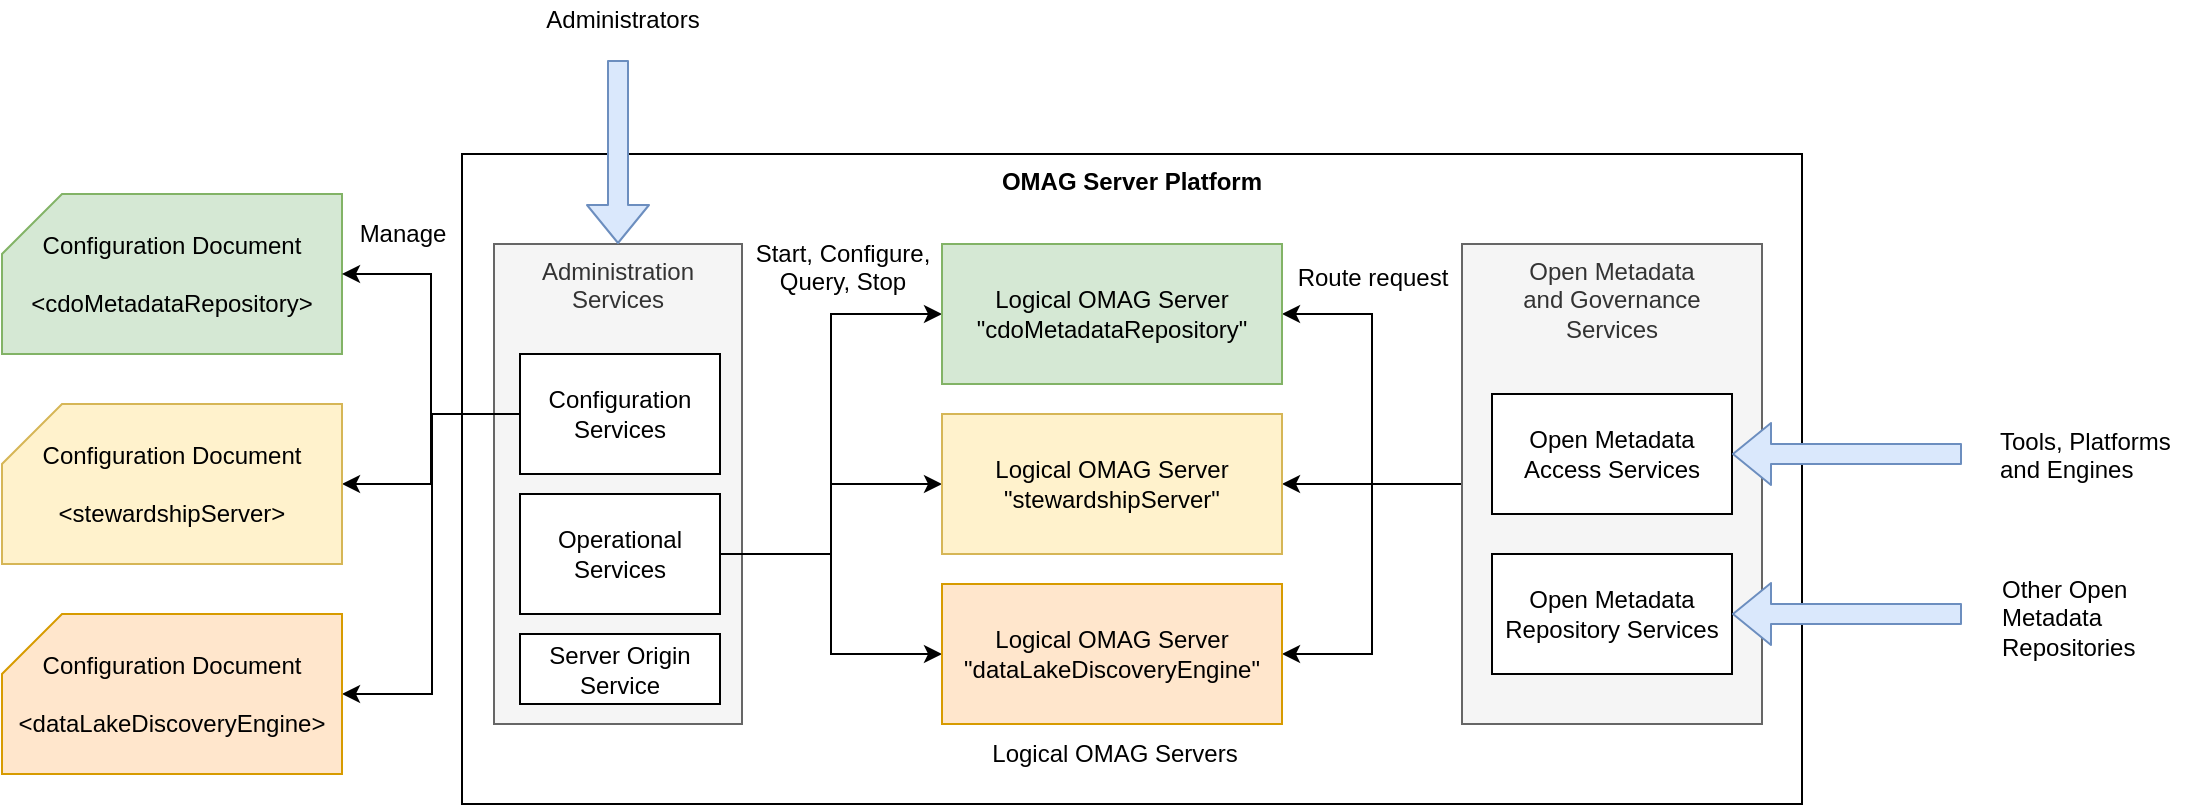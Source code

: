 <mxfile version="10.1.6-5" type="device"><diagram id="jdCq2hI5D1BNtVDMY8oI" name="overview"><mxGraphModel dx="1110" dy="846" grid="1" gridSize="10" guides="1" tooltips="1" connect="1" arrows="1" fold="1" page="1" pageScale="1" pageWidth="1169" pageHeight="827" math="0" shadow="0"><root><mxCell id="0"/><mxCell id="1" parent="0"/><mxCell id="u8owASK1Kx1QDujCnY4g-9" value="OMAG Server Platform" style="rounded=0;whiteSpace=wrap;html=1;verticalAlign=top;fontStyle=1" vertex="1" parent="1"><mxGeometry x="266" y="177" width="670" height="325" as="geometry"/></mxCell><mxCell id="u8owASK1Kx1QDujCnY4g-20" value="Administration&lt;br&gt;Services&lt;br&gt;" style="rounded=0;whiteSpace=wrap;html=1;fillColor=#f5f5f5;strokeColor=#666666;fontColor=#333333;verticalAlign=top;" vertex="1" parent="1"><mxGeometry x="282" y="222" width="124" height="240" as="geometry"/></mxCell><mxCell id="u8owASK1Kx1QDujCnY4g-1" value="Configuration Document&lt;br&gt;&lt;br&gt;&amp;lt;cdoMetadataRepository&amp;gt;&lt;br&gt;" style="shape=card;whiteSpace=wrap;html=1;fillColor=#d5e8d4;strokeColor=#82b366;" vertex="1" parent="1"><mxGeometry x="36" y="197" width="170" height="80" as="geometry"/></mxCell><mxCell id="u8owASK1Kx1QDujCnY4g-27" style="edgeStyle=orthogonalEdgeStyle;rounded=0;html=1;exitX=0;exitY=0.5;exitDx=0;exitDy=0;entryX=1;entryY=0.5;entryDx=0;entryDy=0;jettySize=auto;orthogonalLoop=1;" edge="1" parent="1" source="u8owASK1Kx1QDujCnY4g-11" target="u8owASK1Kx1QDujCnY4g-21"><mxGeometry relative="1" as="geometry"/></mxCell><mxCell id="u8owASK1Kx1QDujCnY4g-29" style="edgeStyle=orthogonalEdgeStyle;rounded=0;html=1;exitX=0;exitY=0.5;exitDx=0;exitDy=0;entryX=1;entryY=0.5;entryDx=0;entryDy=0;jettySize=auto;orthogonalLoop=1;" edge="1" parent="1" source="u8owASK1Kx1QDujCnY4g-11" target="u8owASK1Kx1QDujCnY4g-23"><mxGeometry relative="1" as="geometry"/></mxCell><mxCell id="u8owASK1Kx1QDujCnY4g-30" style="edgeStyle=orthogonalEdgeStyle;rounded=0;html=1;exitX=0;exitY=0.5;exitDx=0;exitDy=0;entryX=1;entryY=0.5;entryDx=0;entryDy=0;jettySize=auto;orthogonalLoop=1;" edge="1" parent="1" source="u8owASK1Kx1QDujCnY4g-11" target="u8owASK1Kx1QDujCnY4g-22"><mxGeometry relative="1" as="geometry"/></mxCell><mxCell id="u8owASK1Kx1QDujCnY4g-11" value="Open Metadata&lt;br&gt;and Governance&lt;br&gt;Services&lt;br&gt;" style="rounded=0;whiteSpace=wrap;html=1;fillColor=#f5f5f5;strokeColor=#666666;fontColor=#333333;verticalAlign=top;" vertex="1" parent="1"><mxGeometry x="766" y="222" width="150" height="240" as="geometry"/></mxCell><mxCell id="u8owASK1Kx1QDujCnY4g-24" style="edgeStyle=orthogonalEdgeStyle;rounded=0;html=1;exitX=1;exitY=0.5;exitDx=0;exitDy=0;entryX=0;entryY=0.5;entryDx=0;entryDy=0;jettySize=auto;orthogonalLoop=1;" edge="1" parent="1" source="u8owASK1Kx1QDujCnY4g-46" target="u8owASK1Kx1QDujCnY4g-21"><mxGeometry relative="1" as="geometry"/></mxCell><mxCell id="u8owASK1Kx1QDujCnY4g-25" style="edgeStyle=orthogonalEdgeStyle;rounded=0;html=1;exitX=1;exitY=0.5;exitDx=0;exitDy=0;entryX=0;entryY=0.5;entryDx=0;entryDy=0;jettySize=auto;orthogonalLoop=1;" edge="1" parent="1" source="u8owASK1Kx1QDujCnY4g-46" target="u8owASK1Kx1QDujCnY4g-22"><mxGeometry relative="1" as="geometry"/></mxCell><mxCell id="u8owASK1Kx1QDujCnY4g-26" style="edgeStyle=orthogonalEdgeStyle;rounded=0;html=1;exitX=1;exitY=0.5;exitDx=0;exitDy=0;jettySize=auto;orthogonalLoop=1;" edge="1" parent="1" source="u8owASK1Kx1QDujCnY4g-46" target="u8owASK1Kx1QDujCnY4g-23"><mxGeometry relative="1" as="geometry"/></mxCell><mxCell id="u8owASK1Kx1QDujCnY4g-39" style="edgeStyle=orthogonalEdgeStyle;rounded=0;html=1;exitX=0;exitY=0.5;exitDx=0;exitDy=0;jettySize=auto;orthogonalLoop=1;" edge="1" parent="1" source="u8owASK1Kx1QDujCnY4g-45" target="u8owASK1Kx1QDujCnY4g-1"><mxGeometry relative="1" as="geometry"/></mxCell><mxCell id="u8owASK1Kx1QDujCnY4g-40" style="edgeStyle=orthogonalEdgeStyle;rounded=0;html=1;exitX=0;exitY=0.5;exitDx=0;exitDy=0;jettySize=auto;orthogonalLoop=1;" edge="1" parent="1" source="u8owASK1Kx1QDujCnY4g-45" target="u8owASK1Kx1QDujCnY4g-33"><mxGeometry relative="1" as="geometry"/></mxCell><mxCell id="u8owASK1Kx1QDujCnY4g-41" style="edgeStyle=orthogonalEdgeStyle;rounded=0;html=1;jettySize=auto;orthogonalLoop=1;entryX=1;entryY=0.5;entryDx=0;entryDy=0;entryPerimeter=0;" edge="1" parent="1" source="u8owASK1Kx1QDujCnY4g-45" target="u8owASK1Kx1QDujCnY4g-34"><mxGeometry relative="1" as="geometry"><Array as="points"><mxPoint x="251" y="307"/><mxPoint x="251" y="447"/></Array></mxGeometry></mxCell><mxCell id="u8owASK1Kx1QDujCnY4g-21" value="Logical OMAG Server&lt;br&gt;&quot;cdoMetadataRepository&quot;&lt;br&gt;" style="rounded=0;whiteSpace=wrap;html=1;fillColor=#d5e8d4;strokeColor=#82b366;" vertex="1" parent="1"><mxGeometry x="506" y="222" width="170" height="70" as="geometry"/></mxCell><mxCell id="u8owASK1Kx1QDujCnY4g-22" value="Logical OMAG Server&lt;br&gt;&quot;stewardshipServer&quot;&lt;br&gt;" style="rounded=0;whiteSpace=wrap;html=1;fillColor=#fff2cc;strokeColor=#d6b656;" vertex="1" parent="1"><mxGeometry x="506" y="307" width="170" height="70" as="geometry"/></mxCell><mxCell id="u8owASK1Kx1QDujCnY4g-23" value="Logical OMAG Server&lt;br&gt;&quot;dataLakeDiscoveryEngine&quot;&lt;br&gt;" style="rounded=0;whiteSpace=wrap;html=1;fillColor=#ffe6cc;strokeColor=#d79b00;" vertex="1" parent="1"><mxGeometry x="506" y="392" width="170" height="70" as="geometry"/></mxCell><mxCell id="u8owASK1Kx1QDujCnY4g-33" value="Configuration Document&lt;br&gt;&lt;br&gt;&amp;lt;stewardshipServer&amp;gt;&lt;br&gt;" style="shape=card;whiteSpace=wrap;html=1;fillColor=#fff2cc;strokeColor=#d6b656;" vertex="1" parent="1"><mxGeometry x="36" y="302" width="170" height="80" as="geometry"/></mxCell><mxCell id="u8owASK1Kx1QDujCnY4g-34" value="Configuration Document&lt;br&gt;&lt;br&gt;&amp;lt;dataLakeDiscoveryEngine&amp;gt;&lt;br&gt;" style="shape=card;whiteSpace=wrap;html=1;fillColor=#ffe6cc;strokeColor=#d79b00;" vertex="1" parent="1"><mxGeometry x="36" y="407" width="170" height="80" as="geometry"/></mxCell><mxCell id="u8owASK1Kx1QDujCnY4g-37" value="Start, Configure,&lt;br&gt;Query, Stop&lt;br&gt;" style="text;html=1;resizable=0;points=[];autosize=1;align=center;verticalAlign=top;spacingTop=-4;" vertex="1" parent="1"><mxGeometry x="406" y="217" width="100" height="30" as="geometry"/></mxCell><mxCell id="u8owASK1Kx1QDujCnY4g-38" value="Route request" style="text;html=1;resizable=0;points=[];autosize=1;align=center;verticalAlign=top;spacingTop=-4;" vertex="1" parent="1"><mxGeometry x="676" y="229" width="90" height="20" as="geometry"/></mxCell><mxCell id="u8owASK1Kx1QDujCnY4g-42" value="Manage" style="text;html=1;resizable=0;points=[];autosize=1;align=center;verticalAlign=top;spacingTop=-4;" vertex="1" parent="1"><mxGeometry x="206" y="207" width="60" height="20" as="geometry"/></mxCell><mxCell id="u8owASK1Kx1QDujCnY4g-52" value="" style="edgeStyle=orthogonalEdgeStyle;rounded=0;html=1;jettySize=auto;orthogonalLoop=1;" edge="1" parent="1" source="u8owASK1Kx1QDujCnY4g-43"><mxGeometry relative="1" as="geometry"><mxPoint x="981" y="407" as="targetPoint"/></mxGeometry></mxCell><mxCell id="u8owASK1Kx1QDujCnY4g-43" value="Open Metadata&lt;br&gt;Repository Services" style="rounded=0;whiteSpace=wrap;html=1;align=center;" vertex="1" parent="1"><mxGeometry x="781" y="377" width="120" height="60" as="geometry"/></mxCell><mxCell id="u8owASK1Kx1QDujCnY4g-44" value="Open Metadata Access Services" style="rounded=0;whiteSpace=wrap;html=1;align=center;" vertex="1" parent="1"><mxGeometry x="781" y="297" width="120" height="60" as="geometry"/></mxCell><mxCell id="u8owASK1Kx1QDujCnY4g-45" value="Configuration&lt;br&gt;Services&lt;br&gt;" style="rounded=0;whiteSpace=wrap;html=1;align=center;" vertex="1" parent="1"><mxGeometry x="295" y="277" width="100" height="60" as="geometry"/></mxCell><mxCell id="u8owASK1Kx1QDujCnY4g-46" value="Operational&lt;br&gt;Services&lt;br&gt;" style="rounded=0;whiteSpace=wrap;html=1;align=center;" vertex="1" parent="1"><mxGeometry x="295" y="347" width="100" height="60" as="geometry"/></mxCell><mxCell id="u8owASK1Kx1QDujCnY4g-47" value="Server Origin&lt;br&gt;Service&lt;br&gt;" style="rounded=0;whiteSpace=wrap;html=1;align=center;" vertex="1" parent="1"><mxGeometry x="295" y="417" width="100" height="35" as="geometry"/></mxCell><mxCell id="u8owASK1Kx1QDujCnY4g-48" value="" style="shape=flexArrow;endArrow=classic;html=1;fillColor=#dae8fc;strokeColor=#6c8ebf;entryX=0.5;entryY=0;entryDx=0;entryDy=0;" edge="1" parent="1" target="u8owASK1Kx1QDujCnY4g-20"><mxGeometry width="50" height="50" relative="1" as="geometry"><mxPoint x="344" y="130" as="sourcePoint"/><mxPoint x="346" y="210" as="targetPoint"/></mxGeometry></mxCell><mxCell id="u8owASK1Kx1QDujCnY4g-49" value="" style="shape=flexArrow;endArrow=classic;html=1;entryX=1;entryY=0.5;entryDx=0;entryDy=0;fillColor=#dae8fc;strokeColor=#6c8ebf;" edge="1" parent="1" target="u8owASK1Kx1QDujCnY4g-43"><mxGeometry width="50" height="50" relative="1" as="geometry"><mxPoint x="1016" y="407" as="sourcePoint"/><mxPoint x="966" y="422" as="targetPoint"/></mxGeometry></mxCell><mxCell id="u8owASK1Kx1QDujCnY4g-50" value="" style="shape=flexArrow;endArrow=classic;html=1;entryX=1;entryY=0.5;entryDx=0;entryDy=0;fillColor=#dae8fc;strokeColor=#6c8ebf;" edge="1" parent="1" target="u8owASK1Kx1QDujCnY4g-44"><mxGeometry width="50" height="50" relative="1" as="geometry"><mxPoint x="1016" y="327" as="sourcePoint"/><mxPoint x="901" y="322" as="targetPoint"/></mxGeometry></mxCell><mxCell id="u8owASK1Kx1QDujCnY4g-53" value="Tools, Platforms&lt;br&gt;and Engines&lt;br&gt;" style="text;html=1;resizable=0;points=[];autosize=1;align=left;verticalAlign=top;spacingTop=-4;" vertex="1" parent="1"><mxGeometry x="1033" y="311" width="100" height="30" as="geometry"/></mxCell><mxCell id="u8owASK1Kx1QDujCnY4g-54" value="Other Open&lt;br&gt;Metadata&lt;br&gt;Repositories&lt;br&gt;" style="text;html=1;resizable=0;points=[];autosize=1;align=left;verticalAlign=top;spacingTop=-4;" vertex="1" parent="1"><mxGeometry x="1034" y="385" width="80" height="40" as="geometry"/></mxCell><mxCell id="u8owASK1Kx1QDujCnY4g-55" value="Administrators" style="text;html=1;resizable=0;points=[];autosize=1;align=center;verticalAlign=top;spacingTop=-4;" vertex="1" parent="1"><mxGeometry x="301" y="100" width="90" height="20" as="geometry"/></mxCell><mxCell id="u8owASK1Kx1QDujCnY4g-92" value="Logical OMAG Servers" style="text;html=1;resizable=0;points=[];autosize=1;align=center;verticalAlign=top;spacingTop=-4;" vertex="1" parent="1"><mxGeometry x="522" y="467" width="140" height="20" as="geometry"/></mxCell></root></mxGraphModel></diagram><diagram id="vU0P4_5o8Qp2385-KqjZ" name="start-up"><mxGraphModel dx="1110" dy="846" grid="1" gridSize="10" guides="1" tooltips="1" connect="1" arrows="1" fold="1" page="1" pageScale="1" pageWidth="1169" pageHeight="827" math="0" shadow="0"><root><mxCell id="Y6DxRBErZnc9y9hBre5N-0"/><mxCell id="Y6DxRBErZnc9y9hBre5N-1" parent="Y6DxRBErZnc9y9hBre5N-0"/><mxCell id="EjrBQt9aQ2xpRRsp3LdH-0" value="OMAG Server Platform" style="rounded=0;whiteSpace=wrap;html=1;verticalAlign=top;fontStyle=1" vertex="1" parent="Y6DxRBErZnc9y9hBre5N-1"><mxGeometry x="283" y="327" width="670" height="310" as="geometry"/></mxCell><mxCell id="EjrBQt9aQ2xpRRsp3LdH-1" value="Administration&lt;br&gt;Services&lt;br&gt;" style="rounded=0;whiteSpace=wrap;html=1;fillColor=#f5f5f5;strokeColor=#666666;fontColor=#333333;verticalAlign=top;" vertex="1" parent="Y6DxRBErZnc9y9hBre5N-1"><mxGeometry x="299" y="372" width="124" height="240" as="geometry"/></mxCell><mxCell id="EjrBQt9aQ2xpRRsp3LdH-3" value="Open Metadata&lt;br&gt;and Governance&lt;br&gt;Services&lt;br&gt;" style="rounded=0;whiteSpace=wrap;html=1;fillColor=#f5f5f5;strokeColor=#666666;fontColor=#333333;verticalAlign=top;" vertex="1" parent="Y6DxRBErZnc9y9hBre5N-1"><mxGeometry x="783" y="372" width="150" height="240" as="geometry"/></mxCell><mxCell id="EjrBQt9aQ2xpRRsp3LdH-7" value="" style="edgeStyle=orthogonalEdgeStyle;rounded=0;html=1;jettySize=auto;orthogonalLoop=1;" edge="1" parent="Y6DxRBErZnc9y9hBre5N-1" source="EjrBQt9aQ2xpRRsp3LdH-8"><mxGeometry relative="1" as="geometry"><mxPoint x="998" y="557" as="targetPoint"/></mxGeometry></mxCell><mxCell id="EjrBQt9aQ2xpRRsp3LdH-8" value="Open Metadata&lt;br&gt;Repository Services" style="rounded=0;whiteSpace=wrap;html=1;align=center;" vertex="1" parent="Y6DxRBErZnc9y9hBre5N-1"><mxGeometry x="798" y="527" width="120" height="60" as="geometry"/></mxCell><mxCell id="EjrBQt9aQ2xpRRsp3LdH-9" value="Open Metadata Access Services" style="rounded=0;whiteSpace=wrap;html=1;align=center;" vertex="1" parent="Y6DxRBErZnc9y9hBre5N-1"><mxGeometry x="798" y="447" width="120" height="60" as="geometry"/></mxCell><mxCell id="EjrBQt9aQ2xpRRsp3LdH-13" value="Configuration&lt;br&gt;Services&lt;br&gt;" style="rounded=0;whiteSpace=wrap;html=1;align=center;" vertex="1" parent="Y6DxRBErZnc9y9hBre5N-1"><mxGeometry x="312" y="427" width="100" height="60" as="geometry"/></mxCell><mxCell id="EjrBQt9aQ2xpRRsp3LdH-14" value="Operational&lt;br&gt;Services&lt;br&gt;" style="rounded=0;whiteSpace=wrap;html=1;align=center;" vertex="1" parent="Y6DxRBErZnc9y9hBre5N-1"><mxGeometry x="312" y="497" width="100" height="60" as="geometry"/></mxCell><mxCell id="EjrBQt9aQ2xpRRsp3LdH-15" value="Server Origin&lt;br&gt;Service&lt;br&gt;" style="rounded=0;whiteSpace=wrap;html=1;align=center;" vertex="1" parent="Y6DxRBErZnc9y9hBre5N-1"><mxGeometry x="312" y="567" width="100" height="35" as="geometry"/></mxCell><mxCell id="EjrBQt9aQ2xpRRsp3LdH-16" value="" style="shape=flexArrow;endArrow=classic;html=1;fillColor=#dae8fc;strokeColor=#6c8ebf;entryX=0.5;entryY=0;entryDx=0;entryDy=0;" edge="1" parent="Y6DxRBErZnc9y9hBre5N-1" target="EjrBQt9aQ2xpRRsp3LdH-1"><mxGeometry width="50" height="50" relative="1" as="geometry"><mxPoint x="361.5" y="280" as="sourcePoint"/><mxPoint x="363" y="360" as="targetPoint"/></mxGeometry></mxCell><mxCell id="EjrBQt9aQ2xpRRsp3LdH-17" value="" style="shape=flexArrow;endArrow=classic;html=1;entryX=1;entryY=0.5;entryDx=0;entryDy=0;fillColor=#dae8fc;strokeColor=#6c8ebf;" edge="1" parent="Y6DxRBErZnc9y9hBre5N-1" target="EjrBQt9aQ2xpRRsp3LdH-8"><mxGeometry width="50" height="50" relative="1" as="geometry"><mxPoint x="1033" y="557" as="sourcePoint"/><mxPoint x="983" y="572" as="targetPoint"/></mxGeometry></mxCell><mxCell id="EjrBQt9aQ2xpRRsp3LdH-18" value="" style="shape=flexArrow;endArrow=classic;html=1;entryX=1;entryY=0.5;entryDx=0;entryDy=0;fillColor=#dae8fc;strokeColor=#6c8ebf;" edge="1" parent="Y6DxRBErZnc9y9hBre5N-1" target="EjrBQt9aQ2xpRRsp3LdH-9"><mxGeometry width="50" height="50" relative="1" as="geometry"><mxPoint x="1033" y="477" as="sourcePoint"/><mxPoint x="918" y="472" as="targetPoint"/></mxGeometry></mxCell><mxCell id="EjrBQt9aQ2xpRRsp3LdH-19" value="Tools, Platforms&lt;br&gt;and Engines&lt;br&gt;" style="text;html=1;resizable=0;points=[];autosize=1;align=left;verticalAlign=top;spacingTop=-4;" vertex="1" parent="Y6DxRBErZnc9y9hBre5N-1"><mxGeometry x="1050" y="461" width="100" height="30" as="geometry"/></mxCell><mxCell id="EjrBQt9aQ2xpRRsp3LdH-20" value="Other Open&lt;br&gt;Metadata&lt;br&gt;Repositories&lt;br&gt;" style="text;html=1;resizable=0;points=[];autosize=1;align=left;verticalAlign=top;spacingTop=-4;" vertex="1" parent="Y6DxRBErZnc9y9hBre5N-1"><mxGeometry x="1051" y="535" width="80" height="40" as="geometry"/></mxCell><mxCell id="EjrBQt9aQ2xpRRsp3LdH-21" value="Administrators" style="text;html=1;resizable=0;points=[];autosize=1;align=center;verticalAlign=top;spacingTop=-4;" vertex="1" parent="Y6DxRBErZnc9y9hBre5N-1"><mxGeometry x="318" y="250" width="90" height="20" as="geometry"/></mxCell></root></mxGraphModel></diagram><diagram name="configure" id="m71McTNdLESYzKu-e-sG"><mxGraphModel dx="1110" dy="846" grid="1" gridSize="10" guides="1" tooltips="1" connect="1" arrows="1" fold="1" page="1" pageScale="1" pageWidth="1169" pageHeight="827" math="0" shadow="0"><root><mxCell id="y8vZhwGmLPRkk9w7pIrN-0"/><mxCell id="y8vZhwGmLPRkk9w7pIrN-1" parent="y8vZhwGmLPRkk9w7pIrN-0"/><mxCell id="y8vZhwGmLPRkk9w7pIrN-2" value="OMAG Server Platform" style="rounded=0;whiteSpace=wrap;html=1;verticalAlign=top;fontStyle=1" vertex="1" parent="y8vZhwGmLPRkk9w7pIrN-1"><mxGeometry x="283" y="327" width="670" height="310" as="geometry"/></mxCell><mxCell id="y8vZhwGmLPRkk9w7pIrN-3" value="Administration&lt;br&gt;Services&lt;br&gt;" style="rounded=0;whiteSpace=wrap;html=1;fillColor=#f5f5f5;strokeColor=#666666;fontColor=#333333;verticalAlign=top;" vertex="1" parent="y8vZhwGmLPRkk9w7pIrN-1"><mxGeometry x="299" y="372" width="124" height="240" as="geometry"/></mxCell><mxCell id="y8vZhwGmLPRkk9w7pIrN-4" value="Configuration Document&lt;br&gt;&lt;br&gt;&amp;lt;cdoMetadataRepository&amp;gt;&lt;br&gt;" style="shape=card;whiteSpace=wrap;html=1;fillColor=#d5e8d4;strokeColor=#82b366;" vertex="1" parent="y8vZhwGmLPRkk9w7pIrN-1"><mxGeometry x="53" y="347" width="170" height="80" as="geometry"/></mxCell><mxCell id="y8vZhwGmLPRkk9w7pIrN-5" value="Open Metadata&lt;br&gt;and Governance&lt;br&gt;Services&lt;br&gt;" style="rounded=0;whiteSpace=wrap;html=1;fillColor=#f5f5f5;strokeColor=#666666;fontColor=#333333;verticalAlign=top;" vertex="1" parent="y8vZhwGmLPRkk9w7pIrN-1"><mxGeometry x="783" y="372" width="150" height="240" as="geometry"/></mxCell><mxCell id="y8vZhwGmLPRkk9w7pIrN-6" value="Configuration Document&lt;br&gt;&lt;br&gt;&amp;lt;stewardshipServer&amp;gt;&lt;br&gt;" style="shape=card;whiteSpace=wrap;html=1;fillColor=#fff2cc;strokeColor=#d6b656;" vertex="1" parent="y8vZhwGmLPRkk9w7pIrN-1"><mxGeometry x="53" y="452" width="170" height="80" as="geometry"/></mxCell><mxCell id="y8vZhwGmLPRkk9w7pIrN-7" value="Configuration Document&lt;br&gt;&lt;br&gt;&amp;lt;dataLakeDiscoveryEngine&amp;gt;&lt;br&gt;" style="shape=card;whiteSpace=wrap;html=1;fillColor=#ffe6cc;strokeColor=#d79b00;" vertex="1" parent="y8vZhwGmLPRkk9w7pIrN-1"><mxGeometry x="53" y="557" width="170" height="80" as="geometry"/></mxCell><mxCell id="y8vZhwGmLPRkk9w7pIrN-8" value="Manage" style="text;html=1;resizable=0;points=[];autosize=1;align=center;verticalAlign=top;spacingTop=-4;" vertex="1" parent="y8vZhwGmLPRkk9w7pIrN-1"><mxGeometry x="223" y="357" width="60" height="20" as="geometry"/></mxCell><mxCell id="y8vZhwGmLPRkk9w7pIrN-9" value="" style="edgeStyle=orthogonalEdgeStyle;rounded=0;html=1;jettySize=auto;orthogonalLoop=1;" edge="1" parent="y8vZhwGmLPRkk9w7pIrN-1" source="y8vZhwGmLPRkk9w7pIrN-10"><mxGeometry relative="1" as="geometry"><mxPoint x="998" y="557" as="targetPoint"/></mxGeometry></mxCell><mxCell id="y8vZhwGmLPRkk9w7pIrN-10" value="Open Metadata&lt;br&gt;Repository Services" style="rounded=0;whiteSpace=wrap;html=1;align=center;" vertex="1" parent="y8vZhwGmLPRkk9w7pIrN-1"><mxGeometry x="798" y="527" width="120" height="60" as="geometry"/></mxCell><mxCell id="y8vZhwGmLPRkk9w7pIrN-11" value="Open Metadata Access Services" style="rounded=0;whiteSpace=wrap;html=1;align=center;" vertex="1" parent="y8vZhwGmLPRkk9w7pIrN-1"><mxGeometry x="798" y="447" width="120" height="60" as="geometry"/></mxCell><mxCell id="y8vZhwGmLPRkk9w7pIrN-12" style="edgeStyle=orthogonalEdgeStyle;rounded=0;html=1;exitX=0;exitY=0.5;exitDx=0;exitDy=0;entryX=1;entryY=0.5;entryDx=0;entryDy=0;entryPerimeter=0;jettySize=auto;orthogonalLoop=1;" edge="1" parent="y8vZhwGmLPRkk9w7pIrN-1" source="y8vZhwGmLPRkk9w7pIrN-15" target="y8vZhwGmLPRkk9w7pIrN-7"><mxGeometry relative="1" as="geometry"/></mxCell><mxCell id="y8vZhwGmLPRkk9w7pIrN-13" style="edgeStyle=orthogonalEdgeStyle;rounded=0;html=1;exitX=0;exitY=0.5;exitDx=0;exitDy=0;entryX=1;entryY=0.5;entryDx=0;entryDy=0;entryPerimeter=0;jettySize=auto;orthogonalLoop=1;" edge="1" parent="y8vZhwGmLPRkk9w7pIrN-1" source="y8vZhwGmLPRkk9w7pIrN-15" target="y8vZhwGmLPRkk9w7pIrN-4"><mxGeometry relative="1" as="geometry"/></mxCell><mxCell id="y8vZhwGmLPRkk9w7pIrN-14" style="edgeStyle=orthogonalEdgeStyle;rounded=0;html=1;exitX=0;exitY=0.5;exitDx=0;exitDy=0;jettySize=auto;orthogonalLoop=1;" edge="1" parent="y8vZhwGmLPRkk9w7pIrN-1" source="y8vZhwGmLPRkk9w7pIrN-15" target="y8vZhwGmLPRkk9w7pIrN-6"><mxGeometry relative="1" as="geometry"/></mxCell><mxCell id="y8vZhwGmLPRkk9w7pIrN-15" value="Configuration&lt;br&gt;Services&lt;br&gt;" style="rounded=0;whiteSpace=wrap;html=1;align=center;" vertex="1" parent="y8vZhwGmLPRkk9w7pIrN-1"><mxGeometry x="312" y="427" width="100" height="60" as="geometry"/></mxCell><mxCell id="y8vZhwGmLPRkk9w7pIrN-16" value="Operational&lt;br&gt;Services&lt;br&gt;" style="rounded=0;whiteSpace=wrap;html=1;align=center;" vertex="1" parent="y8vZhwGmLPRkk9w7pIrN-1"><mxGeometry x="312" y="497" width="100" height="60" as="geometry"/></mxCell><mxCell id="y8vZhwGmLPRkk9w7pIrN-17" value="Server Origin&lt;br&gt;Service&lt;br&gt;" style="rounded=0;whiteSpace=wrap;html=1;align=center;" vertex="1" parent="y8vZhwGmLPRkk9w7pIrN-1"><mxGeometry x="312" y="567" width="100" height="35" as="geometry"/></mxCell><mxCell id="y8vZhwGmLPRkk9w7pIrN-18" value="" style="shape=flexArrow;endArrow=classic;html=1;fillColor=#dae8fc;strokeColor=#6c8ebf;entryX=0.5;entryY=0;entryDx=0;entryDy=0;" edge="1" parent="y8vZhwGmLPRkk9w7pIrN-1" target="y8vZhwGmLPRkk9w7pIrN-3"><mxGeometry width="50" height="50" relative="1" as="geometry"><mxPoint x="361.5" y="280" as="sourcePoint"/><mxPoint x="363" y="360" as="targetPoint"/></mxGeometry></mxCell><mxCell id="y8vZhwGmLPRkk9w7pIrN-19" value="" style="shape=flexArrow;endArrow=classic;html=1;entryX=1;entryY=0.5;entryDx=0;entryDy=0;fillColor=#dae8fc;strokeColor=#6c8ebf;" edge="1" parent="y8vZhwGmLPRkk9w7pIrN-1" target="y8vZhwGmLPRkk9w7pIrN-10"><mxGeometry width="50" height="50" relative="1" as="geometry"><mxPoint x="1033" y="557" as="sourcePoint"/><mxPoint x="983" y="572" as="targetPoint"/></mxGeometry></mxCell><mxCell id="y8vZhwGmLPRkk9w7pIrN-20" value="" style="shape=flexArrow;endArrow=classic;html=1;entryX=1;entryY=0.5;entryDx=0;entryDy=0;fillColor=#dae8fc;strokeColor=#6c8ebf;" edge="1" parent="y8vZhwGmLPRkk9w7pIrN-1" target="y8vZhwGmLPRkk9w7pIrN-11"><mxGeometry width="50" height="50" relative="1" as="geometry"><mxPoint x="1033" y="477" as="sourcePoint"/><mxPoint x="918" y="472" as="targetPoint"/></mxGeometry></mxCell><mxCell id="y8vZhwGmLPRkk9w7pIrN-21" value="Tools, Platforms&lt;br&gt;and Engines&lt;br&gt;" style="text;html=1;resizable=0;points=[];autosize=1;align=left;verticalAlign=top;spacingTop=-4;" vertex="1" parent="y8vZhwGmLPRkk9w7pIrN-1"><mxGeometry x="1050" y="461" width="100" height="30" as="geometry"/></mxCell><mxCell id="y8vZhwGmLPRkk9w7pIrN-22" value="Other Open&lt;br&gt;Metadata&lt;br&gt;Repositories&lt;br&gt;" style="text;html=1;resizable=0;points=[];autosize=1;align=left;verticalAlign=top;spacingTop=-4;" vertex="1" parent="y8vZhwGmLPRkk9w7pIrN-1"><mxGeometry x="1051" y="535" width="80" height="40" as="geometry"/></mxCell><mxCell id="y8vZhwGmLPRkk9w7pIrN-23" value="Administrators" style="text;html=1;resizable=0;points=[];autosize=1;align=center;verticalAlign=top;spacingTop=-4;" vertex="1" parent="y8vZhwGmLPRkk9w7pIrN-1"><mxGeometry x="318" y="250" width="90" height="20" as="geometry"/></mxCell></root></mxGraphModel></diagram><diagram id="CmF395Dgja_KDwJDxMK7" name="initialize-logical-omag-server"><mxGraphModel dx="1110" dy="19" grid="1" gridSize="10" guides="1" tooltips="1" connect="1" arrows="1" fold="1" page="1" pageScale="1" pageWidth="1169" pageHeight="827" math="0" shadow="0"><root><mxCell id="2vPdhzsNlrGZ3euYMEx0-0"/><mxCell id="2vPdhzsNlrGZ3euYMEx0-1" parent="2vPdhzsNlrGZ3euYMEx0-0"/><mxCell id="2ZmjhaZLAUD3k3_oShRy-0" value="OMAG Server Platform" style="rounded=0;whiteSpace=wrap;html=1;verticalAlign=top;fontStyle=1" vertex="1" parent="2vPdhzsNlrGZ3euYMEx0-1"><mxGeometry x="246.5" y="973" width="670" height="325" as="geometry"/></mxCell><mxCell id="2ZmjhaZLAUD3k3_oShRy-1" value="Administration&lt;br&gt;Services&lt;br&gt;" style="rounded=0;whiteSpace=wrap;html=1;fillColor=#f5f5f5;strokeColor=#666666;fontColor=#333333;verticalAlign=top;" vertex="1" parent="2vPdhzsNlrGZ3euYMEx0-1"><mxGeometry x="262.5" y="1018" width="124" height="240" as="geometry"/></mxCell><mxCell id="2ZmjhaZLAUD3k3_oShRy-2" value="Configuration Document&lt;br&gt;&lt;br&gt;&amp;lt;cdoMetadataRepository&amp;gt;&lt;br&gt;" style="shape=card;whiteSpace=wrap;html=1;fillColor=#d5e8d4;strokeColor=#82b366;" vertex="1" parent="2vPdhzsNlrGZ3euYMEx0-1"><mxGeometry x="17.5" y="993" width="170" height="80" as="geometry"/></mxCell><mxCell id="2ZmjhaZLAUD3k3_oShRy-3" style="edgeStyle=orthogonalEdgeStyle;rounded=0;html=1;exitX=0;exitY=0.5;exitDx=0;exitDy=0;entryX=1;entryY=0.5;entryDx=0;entryDy=0;jettySize=auto;orthogonalLoop=1;" edge="1" parent="2vPdhzsNlrGZ3euYMEx0-1" source="2ZmjhaZLAUD3k3_oShRy-4" target="2ZmjhaZLAUD3k3_oShRy-9"><mxGeometry relative="1" as="geometry"/></mxCell><mxCell id="2ZmjhaZLAUD3k3_oShRy-4" value="Open Metadata&lt;br&gt;and Governance&lt;br&gt;Services&lt;br&gt;" style="rounded=0;whiteSpace=wrap;html=1;fillColor=#f5f5f5;strokeColor=#666666;fontColor=#333333;verticalAlign=top;" vertex="1" parent="2vPdhzsNlrGZ3euYMEx0-1"><mxGeometry x="746.5" y="1018" width="150" height="240" as="geometry"/></mxCell><mxCell id="2ZmjhaZLAUD3k3_oShRy-5" style="edgeStyle=orthogonalEdgeStyle;rounded=0;html=1;exitX=1;exitY=0.5;exitDx=0;exitDy=0;entryX=0;entryY=0.5;entryDx=0;entryDy=0;jettySize=auto;orthogonalLoop=1;" edge="1" parent="2vPdhzsNlrGZ3euYMEx0-1" source="2ZmjhaZLAUD3k3_oShRy-19" target="2ZmjhaZLAUD3k3_oShRy-9"><mxGeometry relative="1" as="geometry"/></mxCell><mxCell id="2ZmjhaZLAUD3k3_oShRy-6" style="edgeStyle=orthogonalEdgeStyle;rounded=0;html=1;exitX=0;exitY=0.5;exitDx=0;exitDy=0;jettySize=auto;orthogonalLoop=1;" edge="1" parent="2vPdhzsNlrGZ3euYMEx0-1" source="2ZmjhaZLAUD3k3_oShRy-18" target="2ZmjhaZLAUD3k3_oShRy-2"><mxGeometry relative="1" as="geometry"/></mxCell><mxCell id="2ZmjhaZLAUD3k3_oShRy-7" style="edgeStyle=orthogonalEdgeStyle;rounded=0;html=1;exitX=0;exitY=0.5;exitDx=0;exitDy=0;jettySize=auto;orthogonalLoop=1;" edge="1" parent="2vPdhzsNlrGZ3euYMEx0-1" source="2ZmjhaZLAUD3k3_oShRy-18" target="2ZmjhaZLAUD3k3_oShRy-10"><mxGeometry relative="1" as="geometry"/></mxCell><mxCell id="2ZmjhaZLAUD3k3_oShRy-8" style="edgeStyle=orthogonalEdgeStyle;rounded=0;html=1;jettySize=auto;orthogonalLoop=1;entryX=1;entryY=0.5;entryDx=0;entryDy=0;entryPerimeter=0;" edge="1" parent="2vPdhzsNlrGZ3euYMEx0-1" source="2ZmjhaZLAUD3k3_oShRy-18" target="2ZmjhaZLAUD3k3_oShRy-11"><mxGeometry relative="1" as="geometry"><Array as="points"><mxPoint x="231.5" y="1103"/><mxPoint x="231.5" y="1243"/></Array></mxGeometry></mxCell><mxCell id="2ZmjhaZLAUD3k3_oShRy-9" value="Logical OMAG Server&lt;br&gt;&quot;cdoMetadataRepository&quot;&lt;br&gt;" style="rounded=0;whiteSpace=wrap;html=1;fillColor=#d5e8d4;strokeColor=#82b366;" vertex="1" parent="2vPdhzsNlrGZ3euYMEx0-1"><mxGeometry x="486.5" y="1018" width="170" height="70" as="geometry"/></mxCell><mxCell id="2ZmjhaZLAUD3k3_oShRy-10" value="Configuration Document&lt;br&gt;&lt;br&gt;&amp;lt;stewardshipServer&amp;gt;&lt;br&gt;" style="shape=card;whiteSpace=wrap;html=1;fillColor=#fff2cc;strokeColor=#d6b656;" vertex="1" parent="2vPdhzsNlrGZ3euYMEx0-1"><mxGeometry x="17.5" y="1098" width="170" height="80" as="geometry"/></mxCell><mxCell id="2ZmjhaZLAUD3k3_oShRy-11" value="Configuration Document&lt;br&gt;&lt;br&gt;&amp;lt;dataLakeDiscoveryEngine&amp;gt;&lt;br&gt;" style="shape=card;whiteSpace=wrap;html=1;fillColor=#ffe6cc;strokeColor=#d79b00;" vertex="1" parent="2vPdhzsNlrGZ3euYMEx0-1"><mxGeometry x="13.5" y="1203" width="170" height="80" as="geometry"/></mxCell><mxCell id="2ZmjhaZLAUD3k3_oShRy-12" value="Start, Configure,&lt;br&gt;Query, Stop&lt;br&gt;" style="text;html=1;resizable=0;points=[];autosize=1;align=center;verticalAlign=top;spacingTop=-4;" vertex="1" parent="2vPdhzsNlrGZ3euYMEx0-1"><mxGeometry x="386.5" y="1013" width="100" height="30" as="geometry"/></mxCell><mxCell id="2ZmjhaZLAUD3k3_oShRy-13" value="Route request" style="text;html=1;resizable=0;points=[];autosize=1;align=center;verticalAlign=top;spacingTop=-4;" vertex="1" parent="2vPdhzsNlrGZ3euYMEx0-1"><mxGeometry x="656.5" y="1025" width="90" height="20" as="geometry"/></mxCell><mxCell id="2ZmjhaZLAUD3k3_oShRy-14" value="Manage" style="text;html=1;resizable=0;points=[];autosize=1;align=center;verticalAlign=top;spacingTop=-4;" vertex="1" parent="2vPdhzsNlrGZ3euYMEx0-1"><mxGeometry x="186.5" y="1003" width="60" height="20" as="geometry"/></mxCell><mxCell id="2ZmjhaZLAUD3k3_oShRy-15" value="" style="edgeStyle=orthogonalEdgeStyle;rounded=0;html=1;jettySize=auto;orthogonalLoop=1;" edge="1" parent="2vPdhzsNlrGZ3euYMEx0-1" source="2ZmjhaZLAUD3k3_oShRy-16"><mxGeometry relative="1" as="geometry"><mxPoint x="961.5" y="1203" as="targetPoint"/></mxGeometry></mxCell><mxCell id="2ZmjhaZLAUD3k3_oShRy-16" value="Open Metadata&lt;br&gt;Repository Services" style="rounded=0;whiteSpace=wrap;html=1;align=center;" vertex="1" parent="2vPdhzsNlrGZ3euYMEx0-1"><mxGeometry x="761.5" y="1173" width="120" height="60" as="geometry"/></mxCell><mxCell id="2ZmjhaZLAUD3k3_oShRy-17" value="Open Metadata Access Services" style="rounded=0;whiteSpace=wrap;html=1;align=center;" vertex="1" parent="2vPdhzsNlrGZ3euYMEx0-1"><mxGeometry x="761.5" y="1093" width="120" height="60" as="geometry"/></mxCell><mxCell id="2ZmjhaZLAUD3k3_oShRy-18" value="Configuration&lt;br&gt;Services&lt;br&gt;" style="rounded=0;whiteSpace=wrap;html=1;align=center;" vertex="1" parent="2vPdhzsNlrGZ3euYMEx0-1"><mxGeometry x="275.5" y="1073" width="100" height="60" as="geometry"/></mxCell><mxCell id="2ZmjhaZLAUD3k3_oShRy-19" value="Operational&lt;br&gt;Services&lt;br&gt;" style="rounded=0;whiteSpace=wrap;html=1;align=center;" vertex="1" parent="2vPdhzsNlrGZ3euYMEx0-1"><mxGeometry x="275.5" y="1143" width="100" height="60" as="geometry"/></mxCell><mxCell id="2ZmjhaZLAUD3k3_oShRy-20" value="Server Origin&lt;br&gt;Service&lt;br&gt;" style="rounded=0;whiteSpace=wrap;html=1;align=center;" vertex="1" parent="2vPdhzsNlrGZ3euYMEx0-1"><mxGeometry x="275.5" y="1213" width="100" height="35" as="geometry"/></mxCell><mxCell id="2ZmjhaZLAUD3k3_oShRy-21" value="" style="shape=flexArrow;endArrow=classic;html=1;fillColor=#dae8fc;strokeColor=#6c8ebf;entryX=0.5;entryY=0;entryDx=0;entryDy=0;" edge="1" parent="2vPdhzsNlrGZ3euYMEx0-1" target="2ZmjhaZLAUD3k3_oShRy-1"><mxGeometry width="50" height="50" relative="1" as="geometry"><mxPoint x="324.5" y="926" as="sourcePoint"/><mxPoint x="326.5" y="1006" as="targetPoint"/></mxGeometry></mxCell><mxCell id="2ZmjhaZLAUD3k3_oShRy-22" value="" style="shape=flexArrow;endArrow=classic;html=1;entryX=1;entryY=0.5;entryDx=0;entryDy=0;fillColor=#dae8fc;strokeColor=#6c8ebf;" edge="1" parent="2vPdhzsNlrGZ3euYMEx0-1" target="2ZmjhaZLAUD3k3_oShRy-16"><mxGeometry width="50" height="50" relative="1" as="geometry"><mxPoint x="996.5" y="1203" as="sourcePoint"/><mxPoint x="946.5" y="1218" as="targetPoint"/></mxGeometry></mxCell><mxCell id="2ZmjhaZLAUD3k3_oShRy-23" value="" style="shape=flexArrow;endArrow=classic;html=1;entryX=1;entryY=0.5;entryDx=0;entryDy=0;fillColor=#dae8fc;strokeColor=#6c8ebf;" edge="1" parent="2vPdhzsNlrGZ3euYMEx0-1" target="2ZmjhaZLAUD3k3_oShRy-17"><mxGeometry width="50" height="50" relative="1" as="geometry"><mxPoint x="996.5" y="1123" as="sourcePoint"/><mxPoint x="881.5" y="1118" as="targetPoint"/></mxGeometry></mxCell><mxCell id="2ZmjhaZLAUD3k3_oShRy-24" value="Tools, Platforms&lt;br&gt;and Engines&lt;br&gt;" style="text;html=1;resizable=0;points=[];autosize=1;align=left;verticalAlign=top;spacingTop=-4;" vertex="1" parent="2vPdhzsNlrGZ3euYMEx0-1"><mxGeometry x="1013.5" y="1107" width="100" height="30" as="geometry"/></mxCell><mxCell id="2ZmjhaZLAUD3k3_oShRy-25" value="Other Open&lt;br&gt;Metadata&lt;br&gt;Repositories&lt;br&gt;" style="text;html=1;resizable=0;points=[];autosize=1;align=left;verticalAlign=top;spacingTop=-4;" vertex="1" parent="2vPdhzsNlrGZ3euYMEx0-1"><mxGeometry x="1014.5" y="1181" width="80" height="40" as="geometry"/></mxCell><mxCell id="2ZmjhaZLAUD3k3_oShRy-26" value="Administrators" style="text;html=1;resizable=0;points=[];autosize=1;align=center;verticalAlign=top;spacingTop=-4;" vertex="1" parent="2vPdhzsNlrGZ3euYMEx0-1"><mxGeometry x="281.5" y="896" width="90" height="20" as="geometry"/></mxCell><mxCell id="2ZmjhaZLAUD3k3_oShRy-27" value="Logical OMAG Servers" style="text;html=1;resizable=0;points=[];autosize=1;align=center;verticalAlign=top;spacingTop=-4;" vertex="1" parent="2vPdhzsNlrGZ3euYMEx0-1"><mxGeometry x="502.5" y="1263" width="140" height="20" as="geometry"/></mxCell></root></mxGraphModel></diagram></mxfile>